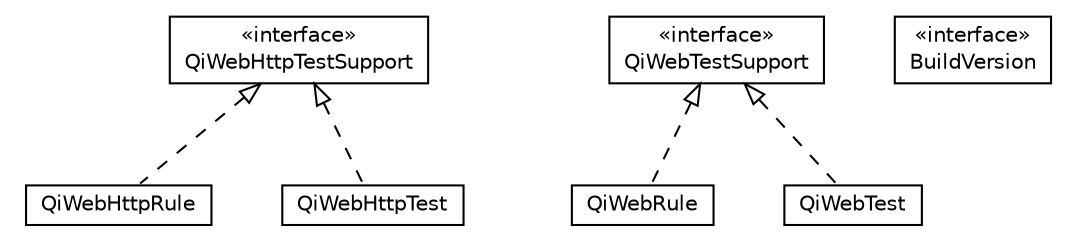 #!/usr/local/bin/dot
#
# Class diagram 
# Generated by UMLGraph version R5_6-24-gf6e263 (http://www.umlgraph.org/)
#

digraph G {
	edge [fontname="Helvetica",fontsize=10,labelfontname="Helvetica",labelfontsize=10];
	node [fontname="Helvetica",fontsize=10,shape=plaintext];
	nodesep=0.25;
	ranksep=0.5;
	// org.qiweb.test.QiWebHttpRule
	c3577 [label=<<table title="org.qiweb.test.QiWebHttpRule" border="0" cellborder="1" cellspacing="0" cellpadding="2" port="p" href="./QiWebHttpRule.html">
		<tr><td><table border="0" cellspacing="0" cellpadding="1">
<tr><td align="center" balign="center"> QiWebHttpRule </td></tr>
		</table></td></tr>
		</table>>, URL="./QiWebHttpRule.html", fontname="Helvetica", fontcolor="black", fontsize=10.0];
	// org.qiweb.test.QiWebHttpTest
	c3578 [label=<<table title="org.qiweb.test.QiWebHttpTest" border="0" cellborder="1" cellspacing="0" cellpadding="2" port="p" href="./QiWebHttpTest.html">
		<tr><td><table border="0" cellspacing="0" cellpadding="1">
<tr><td align="center" balign="center"> QiWebHttpTest </td></tr>
		</table></td></tr>
		</table>>, URL="./QiWebHttpTest.html", fontname="Helvetica", fontcolor="black", fontsize=10.0];
	// org.qiweb.test.QiWebHttpTestSupport
	c3579 [label=<<table title="org.qiweb.test.QiWebHttpTestSupport" border="0" cellborder="1" cellspacing="0" cellpadding="2" port="p" href="./QiWebHttpTestSupport.html">
		<tr><td><table border="0" cellspacing="0" cellpadding="1">
<tr><td align="center" balign="center"> &#171;interface&#187; </td></tr>
<tr><td align="center" balign="center"> QiWebHttpTestSupport </td></tr>
		</table></td></tr>
		</table>>, URL="./QiWebHttpTestSupport.html", fontname="Helvetica", fontcolor="black", fontsize=10.0];
	// org.qiweb.test.QiWebRule
	c3580 [label=<<table title="org.qiweb.test.QiWebRule" border="0" cellborder="1" cellspacing="0" cellpadding="2" port="p" href="./QiWebRule.html">
		<tr><td><table border="0" cellspacing="0" cellpadding="1">
<tr><td align="center" balign="center"> QiWebRule </td></tr>
		</table></td></tr>
		</table>>, URL="./QiWebRule.html", fontname="Helvetica", fontcolor="black", fontsize=10.0];
	// org.qiweb.test.QiWebTest
	c3581 [label=<<table title="org.qiweb.test.QiWebTest" border="0" cellborder="1" cellspacing="0" cellpadding="2" port="p" href="./QiWebTest.html">
		<tr><td><table border="0" cellspacing="0" cellpadding="1">
<tr><td align="center" balign="center"> QiWebTest </td></tr>
		</table></td></tr>
		</table>>, URL="./QiWebTest.html", fontname="Helvetica", fontcolor="black", fontsize=10.0];
	// org.qiweb.test.QiWebTestSupport
	c3582 [label=<<table title="org.qiweb.test.QiWebTestSupport" border="0" cellborder="1" cellspacing="0" cellpadding="2" port="p" href="./QiWebTestSupport.html">
		<tr><td><table border="0" cellspacing="0" cellpadding="1">
<tr><td align="center" balign="center"> &#171;interface&#187; </td></tr>
<tr><td align="center" balign="center"> QiWebTestSupport </td></tr>
		</table></td></tr>
		</table>>, URL="./QiWebTestSupport.html", fontname="Helvetica", fontcolor="black", fontsize=10.0];
	// org.qiweb.test.BuildVersion
	c3590 [label=<<table title="org.qiweb.test.BuildVersion" border="0" cellborder="1" cellspacing="0" cellpadding="2" port="p" href="./BuildVersion.html">
		<tr><td><table border="0" cellspacing="0" cellpadding="1">
<tr><td align="center" balign="center"> &#171;interface&#187; </td></tr>
<tr><td align="center" balign="center"> BuildVersion </td></tr>
		</table></td></tr>
		</table>>, URL="./BuildVersion.html", fontname="Helvetica", fontcolor="black", fontsize=10.0];
	//org.qiweb.test.QiWebHttpRule implements org.qiweb.test.QiWebHttpTestSupport
	c3579:p -> c3577:p [dir=back,arrowtail=empty,style=dashed];
	//org.qiweb.test.QiWebHttpTest implements org.qiweb.test.QiWebHttpTestSupport
	c3579:p -> c3578:p [dir=back,arrowtail=empty,style=dashed];
	//org.qiweb.test.QiWebRule implements org.qiweb.test.QiWebTestSupport
	c3582:p -> c3580:p [dir=back,arrowtail=empty,style=dashed];
	//org.qiweb.test.QiWebTest implements org.qiweb.test.QiWebTestSupport
	c3582:p -> c3581:p [dir=back,arrowtail=empty,style=dashed];
}

